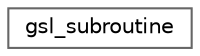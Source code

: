 digraph "Graphical Class Hierarchy"
{
 // LATEX_PDF_SIZE
  bgcolor="transparent";
  edge [fontname=Helvetica,fontsize=10,labelfontname=Helvetica,labelfontsize=10];
  node [fontname=Helvetica,fontsize=10,shape=box,height=0.2,width=0.4];
  rankdir="LR";
  Node0 [id="Node000000",label="gsl_subroutine",height=0.2,width=0.4,color="grey40", fillcolor="white", style="filled",URL="$structgsl__subroutine.html",tooltip=" "];
}
